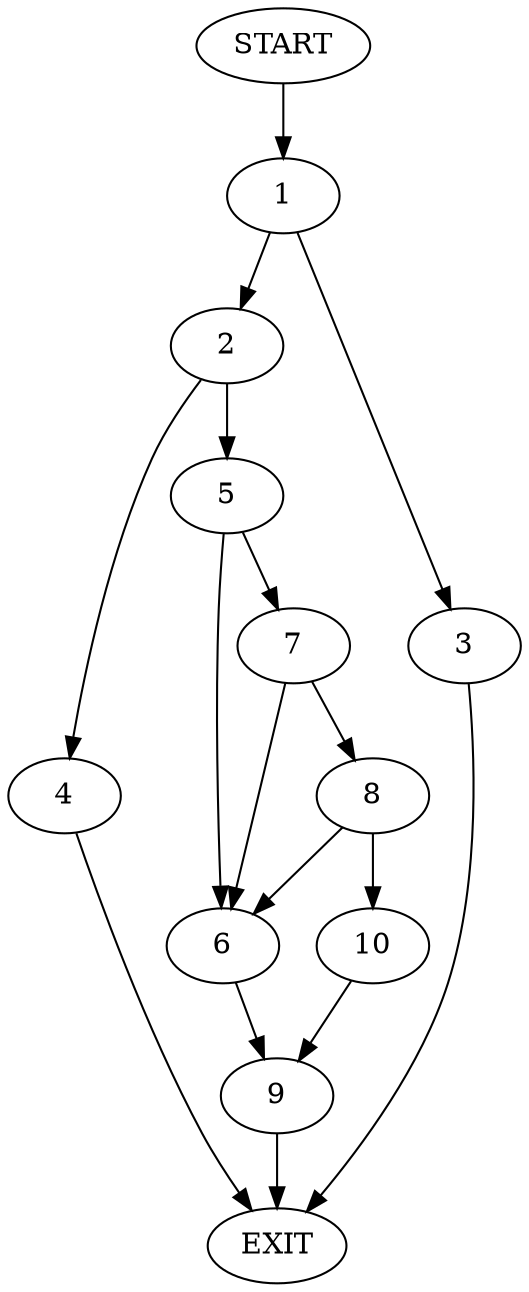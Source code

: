 digraph {
0 [label="START"]
11 [label="EXIT"]
0 -> 1
1 -> 2
1 -> 3
2 -> 4
2 -> 5
3 -> 11
4 -> 11
5 -> 6
5 -> 7
7 -> 6
7 -> 8
6 -> 9
8 -> 6
8 -> 10
10 -> 9
9 -> 11
}

